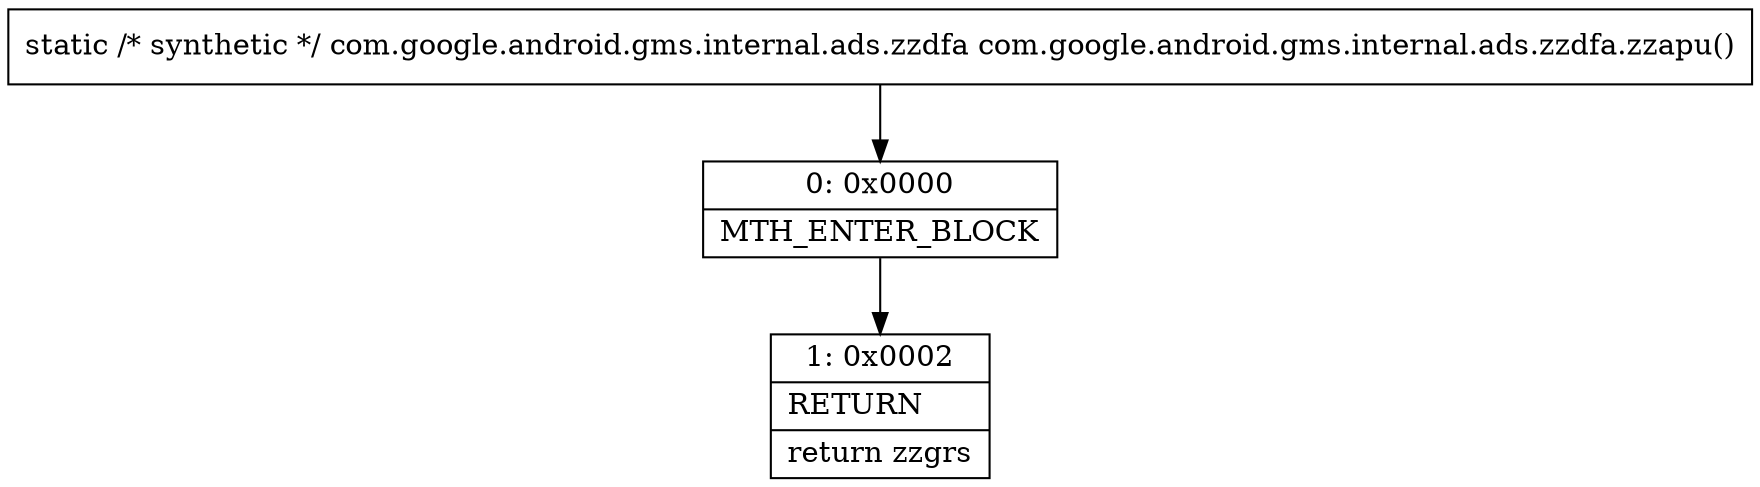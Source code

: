 digraph "CFG forcom.google.android.gms.internal.ads.zzdfa.zzapu()Lcom\/google\/android\/gms\/internal\/ads\/zzdfa;" {
Node_0 [shape=record,label="{0\:\ 0x0000|MTH_ENTER_BLOCK\l}"];
Node_1 [shape=record,label="{1\:\ 0x0002|RETURN\l|return zzgrs\l}"];
MethodNode[shape=record,label="{static \/* synthetic *\/ com.google.android.gms.internal.ads.zzdfa com.google.android.gms.internal.ads.zzdfa.zzapu() }"];
MethodNode -> Node_0;
Node_0 -> Node_1;
}

